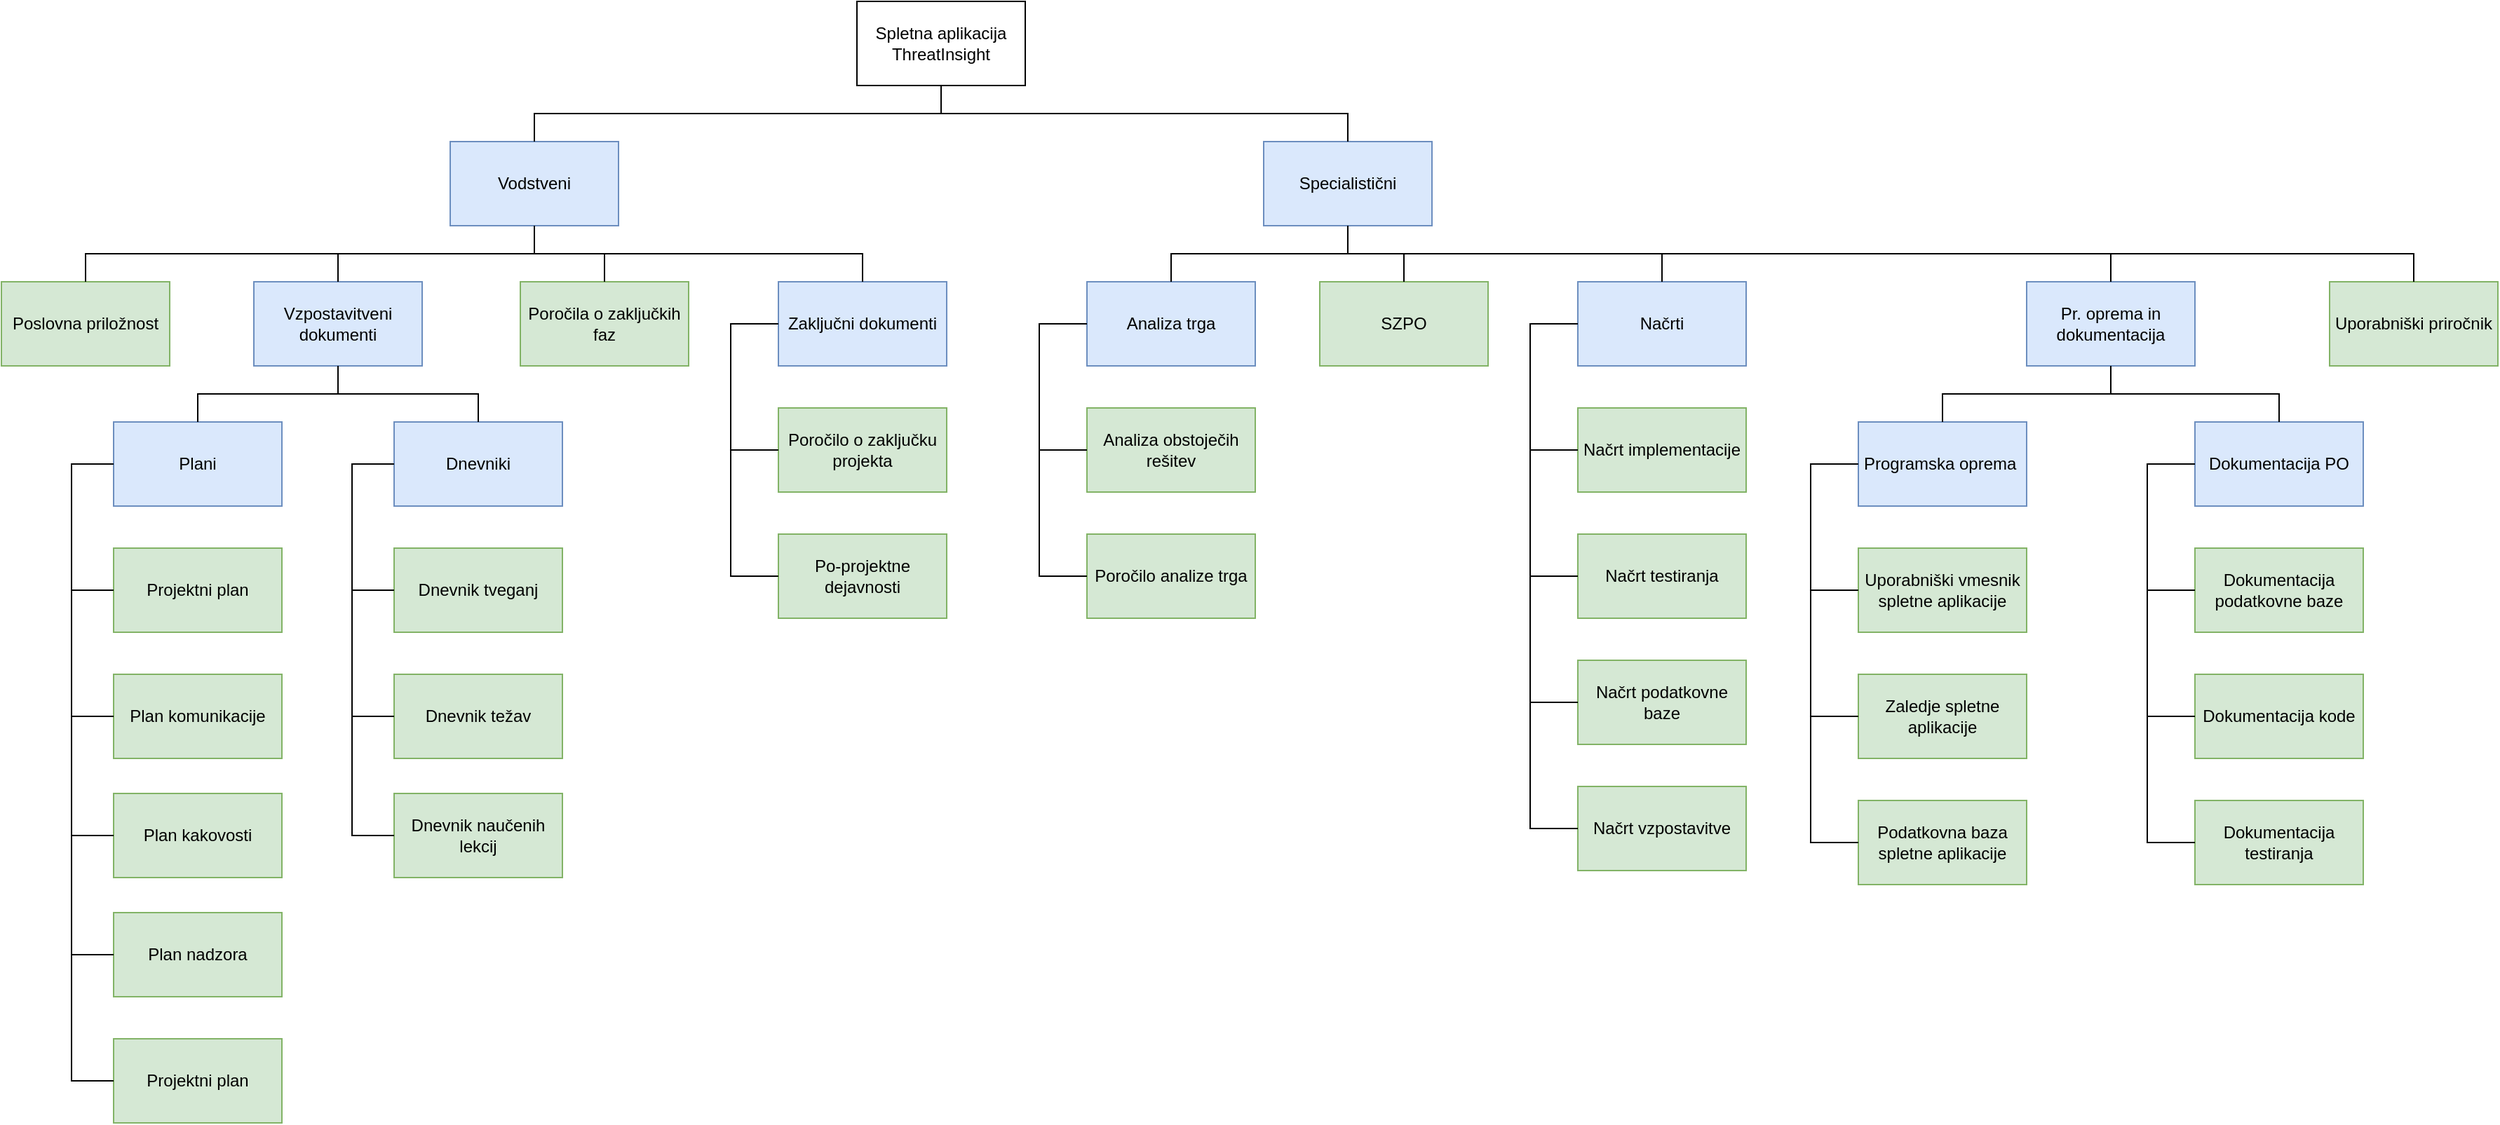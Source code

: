 <mxfile version="24.2.5" type="device">
  <diagram name="Page-1" id="R5PdUQdGmvO8FqCiypS0">
    <mxGraphModel dx="2514" dy="922" grid="1" gridSize="10" guides="1" tooltips="1" connect="1" arrows="1" fold="1" page="1" pageScale="1" pageWidth="827" pageHeight="1169" math="0" shadow="0">
      <root>
        <mxCell id="0" />
        <mxCell id="1" parent="0" />
        <mxCell id="DDdhfqyS9CRwHlB18A0V-1" value="Spletna aplikacija&lt;div&gt;ThreatInsight&lt;/div&gt;" style="rounded=0;whiteSpace=wrap;html=1;" parent="1" vertex="1">
          <mxGeometry x="360" y="20" width="120" height="60" as="geometry" />
        </mxCell>
        <mxCell id="DDdhfqyS9CRwHlB18A0V-2" value="Vodstveni" style="whiteSpace=wrap;html=1;rounded=0;fillColor=#dae8fc;strokeColor=#6c8ebf;" parent="1" vertex="1">
          <mxGeometry x="70" y="120" width="120" height="60" as="geometry" />
        </mxCell>
        <mxCell id="DDdhfqyS9CRwHlB18A0V-4" value="" style="endArrow=none;html=1;rounded=0;entryX=0.5;entryY=1;entryDx=0;entryDy=0;exitX=0.5;exitY=0;exitDx=0;exitDy=0;" parent="1" source="DDdhfqyS9CRwHlB18A0V-2" target="DDdhfqyS9CRwHlB18A0V-1" edge="1">
          <mxGeometry width="50" height="50" relative="1" as="geometry">
            <mxPoint x="230" y="80" as="sourcePoint" />
            <mxPoint x="280" y="30" as="targetPoint" />
            <Array as="points">
              <mxPoint x="130" y="100" />
              <mxPoint x="420" y="100" />
            </Array>
          </mxGeometry>
        </mxCell>
        <mxCell id="DDdhfqyS9CRwHlB18A0V-5" value="Specialistični" style="rounded=0;whiteSpace=wrap;html=1;fillColor=#dae8fc;strokeColor=#6c8ebf;" parent="1" vertex="1">
          <mxGeometry x="650" y="120" width="120" height="60" as="geometry" />
        </mxCell>
        <mxCell id="DDdhfqyS9CRwHlB18A0V-6" value="" style="endArrow=none;html=1;rounded=0;entryX=0.5;entryY=0;entryDx=0;entryDy=0;exitX=0.5;exitY=1;exitDx=0;exitDy=0;" parent="1" source="DDdhfqyS9CRwHlB18A0V-1" target="DDdhfqyS9CRwHlB18A0V-5" edge="1">
          <mxGeometry width="50" height="50" relative="1" as="geometry">
            <mxPoint x="340" y="160" as="sourcePoint" />
            <mxPoint x="520" y="120" as="targetPoint" />
            <Array as="points">
              <mxPoint x="420" y="100" />
              <mxPoint x="710" y="100" />
            </Array>
          </mxGeometry>
        </mxCell>
        <mxCell id="DDdhfqyS9CRwHlB18A0V-7" value="Poslovna priložnost" style="rounded=0;whiteSpace=wrap;html=1;fillColor=#d5e8d4;strokeColor=#82b366;" parent="1" vertex="1">
          <mxGeometry x="-250" y="220" width="120" height="60" as="geometry" />
        </mxCell>
        <mxCell id="DDdhfqyS9CRwHlB18A0V-8" value="" style="endArrow=none;html=1;rounded=0;entryX=0.5;entryY=1;entryDx=0;entryDy=0;exitX=0.5;exitY=0;exitDx=0;exitDy=0;" parent="1" source="DDdhfqyS9CRwHlB18A0V-7" edge="1">
          <mxGeometry width="50" height="50" relative="1" as="geometry">
            <mxPoint x="-130" y="100" as="sourcePoint" />
            <mxPoint x="130" y="180" as="targetPoint" />
            <Array as="points">
              <mxPoint x="-190" y="200" />
              <mxPoint x="130" y="200" />
            </Array>
          </mxGeometry>
        </mxCell>
        <mxCell id="DDdhfqyS9CRwHlB18A0V-9" value="Vzpostavitveni dokumenti" style="rounded=0;whiteSpace=wrap;html=1;fillColor=#dae8fc;strokeColor=#6c8ebf;" parent="1" vertex="1">
          <mxGeometry x="-70" y="220" width="120" height="60" as="geometry" />
        </mxCell>
        <mxCell id="DDdhfqyS9CRwHlB18A0V-10" value="" style="endArrow=none;html=1;rounded=0;exitX=0.5;exitY=1;exitDx=0;exitDy=0;entryX=0.5;entryY=0;entryDx=0;entryDy=0;" parent="1" target="DDdhfqyS9CRwHlB18A0V-9" edge="1">
          <mxGeometry width="50" height="50" relative="1" as="geometry">
            <mxPoint x="130" y="180" as="sourcePoint" />
            <mxPoint x="-160" y="90" as="targetPoint" />
            <Array as="points">
              <mxPoint x="130" y="200" />
              <mxPoint x="-10" y="200" />
            </Array>
          </mxGeometry>
        </mxCell>
        <mxCell id="DDdhfqyS9CRwHlB18A0V-11" value="Plani" style="rounded=0;whiteSpace=wrap;html=1;fillColor=#dae8fc;strokeColor=#6c8ebf;" parent="1" vertex="1">
          <mxGeometry x="-170" y="320" width="120" height="60" as="geometry" />
        </mxCell>
        <mxCell id="DDdhfqyS9CRwHlB18A0V-12" value="" style="endArrow=none;html=1;rounded=0;entryX=0.5;entryY=1;entryDx=0;entryDy=0;exitX=0.5;exitY=0;exitDx=0;exitDy=0;" parent="1" source="DDdhfqyS9CRwHlB18A0V-11" target="DDdhfqyS9CRwHlB18A0V-9" edge="1">
          <mxGeometry width="50" height="50" relative="1" as="geometry">
            <mxPoint x="-220" y="380" as="sourcePoint" />
            <mxPoint x="-170" y="330" as="targetPoint" />
            <Array as="points">
              <mxPoint x="-110" y="300" />
              <mxPoint x="-10" y="300" />
            </Array>
          </mxGeometry>
        </mxCell>
        <mxCell id="DDdhfqyS9CRwHlB18A0V-13" value="Dnevniki" style="rounded=0;whiteSpace=wrap;html=1;fillColor=#dae8fc;strokeColor=#6c8ebf;" parent="1" vertex="1">
          <mxGeometry x="30" y="320" width="120" height="60" as="geometry" />
        </mxCell>
        <mxCell id="DDdhfqyS9CRwHlB18A0V-14" value="" style="endArrow=none;html=1;rounded=0;entryX=0.5;entryY=0;entryDx=0;entryDy=0;exitX=0.5;exitY=1;exitDx=0;exitDy=0;" parent="1" source="DDdhfqyS9CRwHlB18A0V-9" target="DDdhfqyS9CRwHlB18A0V-13" edge="1">
          <mxGeometry width="50" height="50" relative="1" as="geometry">
            <mxPoint x="-10" y="320" as="sourcePoint" />
            <mxPoint x="90" y="280" as="targetPoint" />
            <Array as="points">
              <mxPoint x="-10" y="300" />
              <mxPoint x="90" y="300" />
            </Array>
          </mxGeometry>
        </mxCell>
        <mxCell id="DDdhfqyS9CRwHlB18A0V-15" value="Projektni plan" style="rounded=0;whiteSpace=wrap;html=1;fillColor=#d5e8d4;strokeColor=#82b366;" parent="1" vertex="1">
          <mxGeometry x="-170" y="410" width="120" height="60" as="geometry" />
        </mxCell>
        <mxCell id="DDdhfqyS9CRwHlB18A0V-16" value="" style="endArrow=none;html=1;rounded=0;entryX=0;entryY=0.5;entryDx=0;entryDy=0;exitX=0;exitY=0.5;exitDx=0;exitDy=0;" parent="1" source="DDdhfqyS9CRwHlB18A0V-15" target="DDdhfqyS9CRwHlB18A0V-11" edge="1">
          <mxGeometry width="50" height="50" relative="1" as="geometry">
            <mxPoint x="-240" y="390" as="sourcePoint" />
            <mxPoint x="-190" y="340" as="targetPoint" />
            <Array as="points">
              <mxPoint x="-200" y="440" />
              <mxPoint x="-200" y="350" />
            </Array>
          </mxGeometry>
        </mxCell>
        <mxCell id="DDdhfqyS9CRwHlB18A0V-17" value="Plan komunikacije" style="rounded=0;whiteSpace=wrap;html=1;fillColor=#d5e8d4;strokeColor=#82b366;" parent="1" vertex="1">
          <mxGeometry x="-170" y="500" width="120" height="60" as="geometry" />
        </mxCell>
        <mxCell id="DDdhfqyS9CRwHlB18A0V-18" value="" style="endArrow=none;html=1;rounded=0;entryX=0;entryY=0.5;entryDx=0;entryDy=0;exitX=0;exitY=0.5;exitDx=0;exitDy=0;" parent="1" source="DDdhfqyS9CRwHlB18A0V-17" target="DDdhfqyS9CRwHlB18A0V-11" edge="1">
          <mxGeometry width="50" height="50" relative="1" as="geometry">
            <mxPoint x="-240" y="480" as="sourcePoint" />
            <mxPoint x="-170" y="440" as="targetPoint" />
            <Array as="points">
              <mxPoint x="-200" y="530" />
              <mxPoint x="-200" y="350" />
            </Array>
          </mxGeometry>
        </mxCell>
        <mxCell id="DDdhfqyS9CRwHlB18A0V-19" value="Plan kakovosti" style="rounded=0;whiteSpace=wrap;html=1;fillColor=#d5e8d4;strokeColor=#82b366;" parent="1" vertex="1">
          <mxGeometry x="-170" y="585" width="120" height="60" as="geometry" />
        </mxCell>
        <mxCell id="DDdhfqyS9CRwHlB18A0V-20" value="" style="endArrow=none;html=1;rounded=0;entryX=0;entryY=0.5;entryDx=0;entryDy=0;exitX=0;exitY=0.5;exitDx=0;exitDy=0;" parent="1" source="DDdhfqyS9CRwHlB18A0V-19" target="DDdhfqyS9CRwHlB18A0V-11" edge="1">
          <mxGeometry width="50" height="50" relative="1" as="geometry">
            <mxPoint x="-330" y="430" as="sourcePoint" />
            <mxPoint x="-280" y="380" as="targetPoint" />
            <Array as="points">
              <mxPoint x="-200" y="615" />
              <mxPoint x="-200" y="350" />
            </Array>
          </mxGeometry>
        </mxCell>
        <mxCell id="DDdhfqyS9CRwHlB18A0V-21" value="Plan nadzora" style="rounded=0;whiteSpace=wrap;html=1;fillColor=#d5e8d4;strokeColor=#82b366;" parent="1" vertex="1">
          <mxGeometry x="-170" y="670" width="120" height="60" as="geometry" />
        </mxCell>
        <mxCell id="DDdhfqyS9CRwHlB18A0V-22" value="" style="endArrow=none;html=1;rounded=0;entryX=0;entryY=0.5;entryDx=0;entryDy=0;exitX=0;exitY=0.5;exitDx=0;exitDy=0;" parent="1" source="DDdhfqyS9CRwHlB18A0V-21" target="DDdhfqyS9CRwHlB18A0V-11" edge="1">
          <mxGeometry width="50" height="50" relative="1" as="geometry">
            <mxPoint x="-240" y="650" as="sourcePoint" />
            <mxPoint x="-170" y="610" as="targetPoint" />
            <Array as="points">
              <mxPoint x="-200" y="700" />
              <mxPoint x="-200" y="350" />
            </Array>
          </mxGeometry>
        </mxCell>
        <mxCell id="DDdhfqyS9CRwHlB18A0V-25" value="Projektni plan" style="rounded=0;whiteSpace=wrap;html=1;fillColor=#d5e8d4;strokeColor=#82b366;" parent="1" vertex="1">
          <mxGeometry x="-170" y="760" width="120" height="60" as="geometry" />
        </mxCell>
        <mxCell id="DDdhfqyS9CRwHlB18A0V-26" value="" style="endArrow=none;html=1;rounded=0;entryX=0;entryY=0.5;entryDx=0;entryDy=0;exitX=0;exitY=0.5;exitDx=0;exitDy=0;" parent="1" source="DDdhfqyS9CRwHlB18A0V-25" target="DDdhfqyS9CRwHlB18A0V-11" edge="1">
          <mxGeometry width="50" height="50" relative="1" as="geometry">
            <mxPoint x="-240" y="740" as="sourcePoint" />
            <mxPoint x="-170" y="700" as="targetPoint" />
            <Array as="points">
              <mxPoint x="-200" y="790" />
              <mxPoint x="-200" y="350" />
            </Array>
          </mxGeometry>
        </mxCell>
        <mxCell id="DDdhfqyS9CRwHlB18A0V-27" value="Dnevnik tveganj" style="rounded=0;whiteSpace=wrap;html=1;fillColor=#d5e8d4;strokeColor=#82b366;" parent="1" vertex="1">
          <mxGeometry x="30" y="410" width="120" height="60" as="geometry" />
        </mxCell>
        <mxCell id="DDdhfqyS9CRwHlB18A0V-28" value="" style="endArrow=none;html=1;rounded=0;entryX=0;entryY=0.5;entryDx=0;entryDy=0;exitX=0;exitY=0.5;exitDx=0;exitDy=0;" parent="1" source="DDdhfqyS9CRwHlB18A0V-27" edge="1">
          <mxGeometry width="50" height="50" relative="1" as="geometry">
            <mxPoint x="-40" y="390" as="sourcePoint" />
            <mxPoint x="30" y="350" as="targetPoint" />
            <Array as="points">
              <mxPoint y="440" />
              <mxPoint y="350" />
            </Array>
          </mxGeometry>
        </mxCell>
        <mxCell id="DDdhfqyS9CRwHlB18A0V-29" value="Dnevnik težav" style="rounded=0;whiteSpace=wrap;html=1;fillColor=#d5e8d4;strokeColor=#82b366;" parent="1" vertex="1">
          <mxGeometry x="30" y="500" width="120" height="60" as="geometry" />
        </mxCell>
        <mxCell id="DDdhfqyS9CRwHlB18A0V-30" value="" style="endArrow=none;html=1;rounded=0;entryX=0;entryY=0.5;entryDx=0;entryDy=0;exitX=0;exitY=0.5;exitDx=0;exitDy=0;" parent="1" source="DDdhfqyS9CRwHlB18A0V-29" target="DDdhfqyS9CRwHlB18A0V-13" edge="1">
          <mxGeometry width="50" height="50" relative="1" as="geometry">
            <mxPoint x="-40" y="480" as="sourcePoint" />
            <mxPoint x="30" y="440" as="targetPoint" />
            <Array as="points">
              <mxPoint y="530" />
              <mxPoint y="350" />
            </Array>
          </mxGeometry>
        </mxCell>
        <mxCell id="DDdhfqyS9CRwHlB18A0V-31" value="Dnevnik naučenih lekcij" style="rounded=0;whiteSpace=wrap;html=1;fillColor=#d5e8d4;strokeColor=#82b366;" parent="1" vertex="1">
          <mxGeometry x="30" y="585" width="120" height="60" as="geometry" />
        </mxCell>
        <mxCell id="DDdhfqyS9CRwHlB18A0V-32" value="" style="endArrow=none;html=1;rounded=0;entryX=0;entryY=0.5;entryDx=0;entryDy=0;exitX=0;exitY=0.5;exitDx=0;exitDy=0;" parent="1" source="DDdhfqyS9CRwHlB18A0V-31" target="DDdhfqyS9CRwHlB18A0V-13" edge="1">
          <mxGeometry width="50" height="50" relative="1" as="geometry">
            <mxPoint x="-40" y="565" as="sourcePoint" />
            <mxPoint x="30" y="525" as="targetPoint" />
            <Array as="points">
              <mxPoint y="615" />
              <mxPoint y="350" />
            </Array>
          </mxGeometry>
        </mxCell>
        <mxCell id="DDdhfqyS9CRwHlB18A0V-33" value="Poročila o zaključkih faz" style="rounded=0;whiteSpace=wrap;html=1;fillColor=#d5e8d4;strokeColor=#82b366;" parent="1" vertex="1">
          <mxGeometry x="120" y="220" width="120" height="60" as="geometry" />
        </mxCell>
        <mxCell id="DDdhfqyS9CRwHlB18A0V-34" value="" style="endArrow=none;html=1;rounded=0;exitX=0.5;exitY=1;exitDx=0;exitDy=0;entryX=0.5;entryY=0;entryDx=0;entryDy=0;" parent="1" target="DDdhfqyS9CRwHlB18A0V-33" edge="1">
          <mxGeometry width="50" height="50" relative="1" as="geometry">
            <mxPoint x="130" y="180" as="sourcePoint" />
            <mxPoint x="260" y="410" as="targetPoint" />
            <Array as="points">
              <mxPoint x="130" y="200" />
              <mxPoint x="180" y="200" />
            </Array>
          </mxGeometry>
        </mxCell>
        <mxCell id="DDdhfqyS9CRwHlB18A0V-35" value="Zaključni dokumenti" style="rounded=0;whiteSpace=wrap;html=1;fillColor=#dae8fc;strokeColor=#6c8ebf;" parent="1" vertex="1">
          <mxGeometry x="304" y="220" width="120" height="60" as="geometry" />
        </mxCell>
        <mxCell id="DDdhfqyS9CRwHlB18A0V-36" value="" style="endArrow=none;html=1;rounded=0;exitX=0.5;exitY=1;exitDx=0;exitDy=0;entryX=0.5;entryY=0;entryDx=0;entryDy=0;" parent="1" target="DDdhfqyS9CRwHlB18A0V-35" edge="1">
          <mxGeometry width="50" height="50" relative="1" as="geometry">
            <mxPoint x="130" y="180" as="sourcePoint" />
            <mxPoint x="340" y="320" as="targetPoint" />
            <Array as="points">
              <mxPoint x="130" y="200" />
              <mxPoint x="364" y="200" />
            </Array>
          </mxGeometry>
        </mxCell>
        <mxCell id="DDdhfqyS9CRwHlB18A0V-37" value="Poročilo o zaključku projekta" style="rounded=0;whiteSpace=wrap;html=1;fillColor=#d5e8d4;strokeColor=#82b366;" parent="1" vertex="1">
          <mxGeometry x="304" y="310" width="120" height="60" as="geometry" />
        </mxCell>
        <mxCell id="DDdhfqyS9CRwHlB18A0V-38" value="" style="endArrow=none;html=1;rounded=0;entryX=0;entryY=0.5;entryDx=0;entryDy=0;exitX=0;exitY=0.5;exitDx=0;exitDy=0;" parent="1" source="DDdhfqyS9CRwHlB18A0V-37" target="DDdhfqyS9CRwHlB18A0V-35" edge="1">
          <mxGeometry width="50" height="50" relative="1" as="geometry">
            <mxPoint x="230" y="290" as="sourcePoint" />
            <mxPoint x="300" y="250" as="targetPoint" />
            <Array as="points">
              <mxPoint x="270" y="340" />
              <mxPoint x="270" y="250" />
            </Array>
          </mxGeometry>
        </mxCell>
        <mxCell id="DDdhfqyS9CRwHlB18A0V-39" value="Po-projektne dejavnosti" style="rounded=0;whiteSpace=wrap;html=1;fillColor=#d5e8d4;strokeColor=#82b366;" parent="1" vertex="1">
          <mxGeometry x="304" y="400" width="120" height="60" as="geometry" />
        </mxCell>
        <mxCell id="DDdhfqyS9CRwHlB18A0V-40" value="" style="endArrow=none;html=1;rounded=0;entryX=0;entryY=0.5;entryDx=0;entryDy=0;exitX=0;exitY=0.5;exitDx=0;exitDy=0;" parent="1" source="DDdhfqyS9CRwHlB18A0V-39" target="DDdhfqyS9CRwHlB18A0V-35" edge="1">
          <mxGeometry width="50" height="50" relative="1" as="geometry">
            <mxPoint x="230" y="380" as="sourcePoint" />
            <mxPoint x="300" y="340" as="targetPoint" />
            <Array as="points">
              <mxPoint x="270" y="430" />
              <mxPoint x="270" y="250" />
            </Array>
          </mxGeometry>
        </mxCell>
        <mxCell id="DDdhfqyS9CRwHlB18A0V-42" value="Analiza trga" style="rounded=0;whiteSpace=wrap;html=1;fillColor=#dae8fc;strokeColor=#6c8ebf;" parent="1" vertex="1">
          <mxGeometry x="524" y="220" width="120" height="60" as="geometry" />
        </mxCell>
        <mxCell id="DDdhfqyS9CRwHlB18A0V-43" value="Analiza obstoječih rešitev" style="rounded=0;whiteSpace=wrap;html=1;fillColor=#d5e8d4;strokeColor=#82b366;" parent="1" vertex="1">
          <mxGeometry x="524" y="310" width="120" height="60" as="geometry" />
        </mxCell>
        <mxCell id="DDdhfqyS9CRwHlB18A0V-44" value="" style="endArrow=none;html=1;rounded=0;entryX=0;entryY=0.5;entryDx=0;entryDy=0;exitX=0;exitY=0.5;exitDx=0;exitDy=0;" parent="1" source="DDdhfqyS9CRwHlB18A0V-43" target="DDdhfqyS9CRwHlB18A0V-42" edge="1">
          <mxGeometry width="50" height="50" relative="1" as="geometry">
            <mxPoint x="450" y="290" as="sourcePoint" />
            <mxPoint x="520" y="250" as="targetPoint" />
            <Array as="points">
              <mxPoint x="490" y="340" />
              <mxPoint x="490" y="250" />
            </Array>
          </mxGeometry>
        </mxCell>
        <mxCell id="DDdhfqyS9CRwHlB18A0V-45" value="Poročilo analize trga" style="rounded=0;whiteSpace=wrap;html=1;fillColor=#d5e8d4;strokeColor=#82b366;" parent="1" vertex="1">
          <mxGeometry x="524" y="400" width="120" height="60" as="geometry" />
        </mxCell>
        <mxCell id="DDdhfqyS9CRwHlB18A0V-46" value="" style="endArrow=none;html=1;rounded=0;entryX=0;entryY=0.5;entryDx=0;entryDy=0;exitX=0;exitY=0.5;exitDx=0;exitDy=0;" parent="1" source="DDdhfqyS9CRwHlB18A0V-45" target="DDdhfqyS9CRwHlB18A0V-42" edge="1">
          <mxGeometry width="50" height="50" relative="1" as="geometry">
            <mxPoint x="450" y="380" as="sourcePoint" />
            <mxPoint x="520" y="340" as="targetPoint" />
            <Array as="points">
              <mxPoint x="490" y="430" />
              <mxPoint x="490" y="250" />
            </Array>
          </mxGeometry>
        </mxCell>
        <mxCell id="DDdhfqyS9CRwHlB18A0V-47" value="" style="endArrow=none;html=1;rounded=0;entryX=0.5;entryY=1;entryDx=0;entryDy=0;exitX=0.5;exitY=0;exitDx=0;exitDy=0;" parent="1" source="DDdhfqyS9CRwHlB18A0V-42" target="DDdhfqyS9CRwHlB18A0V-5" edge="1">
          <mxGeometry width="50" height="50" relative="1" as="geometry">
            <mxPoint x="540" y="190" as="sourcePoint" />
            <mxPoint x="590" y="140" as="targetPoint" />
            <Array as="points">
              <mxPoint x="584" y="200" />
              <mxPoint x="710" y="200" />
            </Array>
          </mxGeometry>
        </mxCell>
        <mxCell id="DDdhfqyS9CRwHlB18A0V-48" value="Načrti" style="rounded=0;whiteSpace=wrap;html=1;fillColor=#dae8fc;strokeColor=#6c8ebf;" parent="1" vertex="1">
          <mxGeometry x="874" y="220" width="120" height="60" as="geometry" />
        </mxCell>
        <mxCell id="DDdhfqyS9CRwHlB18A0V-49" value="Načrt implementacije" style="rounded=0;whiteSpace=wrap;html=1;fillColor=#d5e8d4;strokeColor=#82b366;" parent="1" vertex="1">
          <mxGeometry x="874" y="310" width="120" height="60" as="geometry" />
        </mxCell>
        <mxCell id="DDdhfqyS9CRwHlB18A0V-50" value="" style="endArrow=none;html=1;rounded=0;entryX=0;entryY=0.5;entryDx=0;entryDy=0;exitX=0;exitY=0.5;exitDx=0;exitDy=0;" parent="1" source="DDdhfqyS9CRwHlB18A0V-49" target="DDdhfqyS9CRwHlB18A0V-48" edge="1">
          <mxGeometry width="50" height="50" relative="1" as="geometry">
            <mxPoint x="800" y="290" as="sourcePoint" />
            <mxPoint x="870" y="250" as="targetPoint" />
            <Array as="points">
              <mxPoint x="840" y="340" />
              <mxPoint x="840" y="250" />
            </Array>
          </mxGeometry>
        </mxCell>
        <mxCell id="DDdhfqyS9CRwHlB18A0V-51" value="Načrt testiranja" style="rounded=0;whiteSpace=wrap;html=1;fillColor=#d5e8d4;strokeColor=#82b366;" parent="1" vertex="1">
          <mxGeometry x="874" y="400" width="120" height="60" as="geometry" />
        </mxCell>
        <mxCell id="DDdhfqyS9CRwHlB18A0V-52" value="" style="endArrow=none;html=1;rounded=0;entryX=0;entryY=0.5;entryDx=0;entryDy=0;exitX=0;exitY=0.5;exitDx=0;exitDy=0;" parent="1" source="DDdhfqyS9CRwHlB18A0V-51" target="DDdhfqyS9CRwHlB18A0V-48" edge="1">
          <mxGeometry width="50" height="50" relative="1" as="geometry">
            <mxPoint x="800" y="380" as="sourcePoint" />
            <mxPoint x="870" y="340" as="targetPoint" />
            <Array as="points">
              <mxPoint x="840" y="430" />
              <mxPoint x="840" y="250" />
            </Array>
          </mxGeometry>
        </mxCell>
        <mxCell id="DDdhfqyS9CRwHlB18A0V-53" value="" style="endArrow=none;html=1;rounded=0;exitX=0.5;exitY=1;exitDx=0;exitDy=0;entryX=0.5;entryY=0;entryDx=0;entryDy=0;" parent="1" source="DDdhfqyS9CRwHlB18A0V-5" target="DDdhfqyS9CRwHlB18A0V-48" edge="1">
          <mxGeometry width="50" height="50" relative="1" as="geometry">
            <mxPoint x="840" y="180" as="sourcePoint" />
            <mxPoint x="890" y="130" as="targetPoint" />
            <Array as="points">
              <mxPoint x="710" y="200" />
              <mxPoint x="934" y="200" />
            </Array>
          </mxGeometry>
        </mxCell>
        <mxCell id="DDdhfqyS9CRwHlB18A0V-54" value="SZPO" style="rounded=0;whiteSpace=wrap;html=1;fillColor=#d5e8d4;strokeColor=#82b366;" parent="1" vertex="1">
          <mxGeometry x="690" y="220" width="120" height="60" as="geometry" />
        </mxCell>
        <mxCell id="DDdhfqyS9CRwHlB18A0V-55" value="" style="endArrow=none;html=1;rounded=0;exitX=0.5;exitY=1;exitDx=0;exitDy=0;entryX=0.5;entryY=0;entryDx=0;entryDy=0;" parent="1" source="DDdhfqyS9CRwHlB18A0V-5" target="DDdhfqyS9CRwHlB18A0V-54" edge="1">
          <mxGeometry width="50" height="50" relative="1" as="geometry">
            <mxPoint x="850" y="90" as="sourcePoint" />
            <mxPoint x="900" y="40" as="targetPoint" />
            <Array as="points">
              <mxPoint x="710" y="200" />
              <mxPoint x="750" y="200" />
            </Array>
          </mxGeometry>
        </mxCell>
        <mxCell id="DDdhfqyS9CRwHlB18A0V-56" value="Načrt podatkovne baze" style="rounded=0;whiteSpace=wrap;html=1;fillColor=#d5e8d4;strokeColor=#82b366;" parent="1" vertex="1">
          <mxGeometry x="874" y="490" width="120" height="60" as="geometry" />
        </mxCell>
        <mxCell id="DDdhfqyS9CRwHlB18A0V-57" value="" style="endArrow=none;html=1;rounded=0;entryX=0;entryY=0.5;entryDx=0;entryDy=0;exitX=0;exitY=0.5;exitDx=0;exitDy=0;" parent="1" source="DDdhfqyS9CRwHlB18A0V-56" target="DDdhfqyS9CRwHlB18A0V-48" edge="1">
          <mxGeometry width="50" height="50" relative="1" as="geometry">
            <mxPoint x="800" y="470" as="sourcePoint" />
            <mxPoint x="874" y="430" as="targetPoint" />
            <Array as="points">
              <mxPoint x="840" y="520" />
              <mxPoint x="840" y="250" />
            </Array>
          </mxGeometry>
        </mxCell>
        <mxCell id="DDdhfqyS9CRwHlB18A0V-58" value="Načrt vzpostavitve" style="rounded=0;whiteSpace=wrap;html=1;fillColor=#d5e8d4;strokeColor=#82b366;" parent="1" vertex="1">
          <mxGeometry x="874" y="580" width="120" height="60" as="geometry" />
        </mxCell>
        <mxCell id="DDdhfqyS9CRwHlB18A0V-59" value="" style="endArrow=none;html=1;rounded=0;entryX=0;entryY=0.5;entryDx=0;entryDy=0;exitX=0;exitY=0.5;exitDx=0;exitDy=0;" parent="1" source="DDdhfqyS9CRwHlB18A0V-58" target="DDdhfqyS9CRwHlB18A0V-48" edge="1">
          <mxGeometry width="50" height="50" relative="1" as="geometry">
            <mxPoint x="800" y="550" as="sourcePoint" />
            <mxPoint x="874" y="510" as="targetPoint" />
            <Array as="points">
              <mxPoint x="840" y="610" />
              <mxPoint x="840" y="250" />
            </Array>
          </mxGeometry>
        </mxCell>
        <mxCell id="DDdhfqyS9CRwHlB18A0V-61" value="Programska oprema&amp;nbsp;" style="rounded=0;whiteSpace=wrap;html=1;fillColor=#dae8fc;strokeColor=#6c8ebf;" parent="1" vertex="1">
          <mxGeometry x="1074" y="320" width="120" height="60" as="geometry" />
        </mxCell>
        <mxCell id="DDdhfqyS9CRwHlB18A0V-62" value="Uporabniški vmesnik spletne aplikacije" style="rounded=0;whiteSpace=wrap;html=1;fillColor=#d5e8d4;strokeColor=#82b366;" parent="1" vertex="1">
          <mxGeometry x="1074" y="410" width="120" height="60" as="geometry" />
        </mxCell>
        <mxCell id="DDdhfqyS9CRwHlB18A0V-63" value="" style="endArrow=none;html=1;rounded=0;entryX=0;entryY=0.5;entryDx=0;entryDy=0;exitX=0;exitY=0.5;exitDx=0;exitDy=0;" parent="1" source="DDdhfqyS9CRwHlB18A0V-62" target="DDdhfqyS9CRwHlB18A0V-61" edge="1">
          <mxGeometry width="50" height="50" relative="1" as="geometry">
            <mxPoint x="1000" y="390" as="sourcePoint" />
            <mxPoint x="1070" y="350" as="targetPoint" />
            <Array as="points">
              <mxPoint x="1040" y="440" />
              <mxPoint x="1040" y="350" />
            </Array>
          </mxGeometry>
        </mxCell>
        <mxCell id="DDdhfqyS9CRwHlB18A0V-64" value="Zaledje spletne aplikacije" style="rounded=0;whiteSpace=wrap;html=1;fillColor=#d5e8d4;strokeColor=#82b366;" parent="1" vertex="1">
          <mxGeometry x="1074" y="500" width="120" height="60" as="geometry" />
        </mxCell>
        <mxCell id="DDdhfqyS9CRwHlB18A0V-65" value="" style="endArrow=none;html=1;rounded=0;entryX=0;entryY=0.5;entryDx=0;entryDy=0;exitX=0;exitY=0.5;exitDx=0;exitDy=0;" parent="1" source="DDdhfqyS9CRwHlB18A0V-64" target="DDdhfqyS9CRwHlB18A0V-61" edge="1">
          <mxGeometry width="50" height="50" relative="1" as="geometry">
            <mxPoint x="1000" y="480" as="sourcePoint" />
            <mxPoint x="1070" y="440" as="targetPoint" />
            <Array as="points">
              <mxPoint x="1040" y="530" />
              <mxPoint x="1040" y="350" />
            </Array>
          </mxGeometry>
        </mxCell>
        <mxCell id="DDdhfqyS9CRwHlB18A0V-66" value="Podatkovna baza spletne aplikacije" style="rounded=0;whiteSpace=wrap;html=1;fillColor=#d5e8d4;strokeColor=#82b366;" parent="1" vertex="1">
          <mxGeometry x="1074" y="590" width="120" height="60" as="geometry" />
        </mxCell>
        <mxCell id="DDdhfqyS9CRwHlB18A0V-67" value="" style="endArrow=none;html=1;rounded=0;entryX=0;entryY=0.5;entryDx=0;entryDy=0;exitX=0;exitY=0.5;exitDx=0;exitDy=0;" parent="1" source="DDdhfqyS9CRwHlB18A0V-66" target="DDdhfqyS9CRwHlB18A0V-61" edge="1">
          <mxGeometry width="50" height="50" relative="1" as="geometry">
            <mxPoint x="1000" y="560" as="sourcePoint" />
            <mxPoint x="1074" y="520" as="targetPoint" />
            <Array as="points">
              <mxPoint x="1040" y="620" />
              <mxPoint x="1040" y="350" />
            </Array>
          </mxGeometry>
        </mxCell>
        <mxCell id="DDdhfqyS9CRwHlB18A0V-68" value="Pr. oprema in dokumentacija" style="rounded=0;whiteSpace=wrap;html=1;fillColor=#dae8fc;strokeColor=#6c8ebf;" parent="1" vertex="1">
          <mxGeometry x="1194" y="220" width="120" height="60" as="geometry" />
        </mxCell>
        <mxCell id="DDdhfqyS9CRwHlB18A0V-69" value="" style="endArrow=none;html=1;rounded=0;exitX=0.5;exitY=1;exitDx=0;exitDy=0;entryX=0.5;entryY=0;entryDx=0;entryDy=0;" parent="1" source="DDdhfqyS9CRwHlB18A0V-5" target="DDdhfqyS9CRwHlB18A0V-68" edge="1">
          <mxGeometry width="50" height="50" relative="1" as="geometry">
            <mxPoint x="670" y="230" as="sourcePoint" />
            <mxPoint x="1130" y="400" as="targetPoint" />
            <Array as="points">
              <mxPoint x="710" y="200" />
              <mxPoint x="1254" y="200" />
            </Array>
          </mxGeometry>
        </mxCell>
        <mxCell id="DDdhfqyS9CRwHlB18A0V-71" value="" style="endArrow=none;html=1;rounded=0;exitX=0.5;exitY=1;exitDx=0;exitDy=0;entryX=0.5;entryY=0;entryDx=0;entryDy=0;" parent="1" source="DDdhfqyS9CRwHlB18A0V-68" target="DDdhfqyS9CRwHlB18A0V-61" edge="1">
          <mxGeometry width="50" height="50" relative="1" as="geometry">
            <mxPoint x="1230" y="120" as="sourcePoint" />
            <mxPoint x="1280" y="70" as="targetPoint" />
            <Array as="points">
              <mxPoint x="1254" y="300" />
              <mxPoint x="1134" y="300" />
            </Array>
          </mxGeometry>
        </mxCell>
        <mxCell id="DDdhfqyS9CRwHlB18A0V-72" value="Dokumentacija PO" style="rounded=0;whiteSpace=wrap;html=1;fillColor=#dae8fc;strokeColor=#6c8ebf;" parent="1" vertex="1">
          <mxGeometry x="1314" y="320" width="120" height="60" as="geometry" />
        </mxCell>
        <mxCell id="DDdhfqyS9CRwHlB18A0V-73" value="" style="endArrow=none;html=1;rounded=0;exitX=0.5;exitY=1;exitDx=0;exitDy=0;entryX=0.5;entryY=0;entryDx=0;entryDy=0;" parent="1" source="DDdhfqyS9CRwHlB18A0V-68" target="DDdhfqyS9CRwHlB18A0V-72" edge="1">
          <mxGeometry width="50" height="50" relative="1" as="geometry">
            <mxPoint x="1370" y="300" as="sourcePoint" />
            <mxPoint x="1420" y="250" as="targetPoint" />
            <Array as="points">
              <mxPoint x="1254" y="300" />
              <mxPoint x="1374" y="300" />
            </Array>
          </mxGeometry>
        </mxCell>
        <mxCell id="DDdhfqyS9CRwHlB18A0V-74" value="Dokumentacija podatkovne baze" style="rounded=0;whiteSpace=wrap;html=1;fillColor=#d5e8d4;strokeColor=#82b366;" parent="1" vertex="1">
          <mxGeometry x="1314" y="410" width="120" height="60" as="geometry" />
        </mxCell>
        <mxCell id="DDdhfqyS9CRwHlB18A0V-75" value="" style="endArrow=none;html=1;rounded=0;entryX=0;entryY=0.5;entryDx=0;entryDy=0;exitX=0;exitY=0.5;exitDx=0;exitDy=0;" parent="1" source="DDdhfqyS9CRwHlB18A0V-74" edge="1">
          <mxGeometry width="50" height="50" relative="1" as="geometry">
            <mxPoint x="1240" y="390" as="sourcePoint" />
            <mxPoint x="1314" y="350" as="targetPoint" />
            <Array as="points">
              <mxPoint x="1280" y="440" />
              <mxPoint x="1280" y="350" />
            </Array>
          </mxGeometry>
        </mxCell>
        <mxCell id="DDdhfqyS9CRwHlB18A0V-76" value="Dokumentacija kode" style="rounded=0;whiteSpace=wrap;html=1;fillColor=#d5e8d4;strokeColor=#82b366;" parent="1" vertex="1">
          <mxGeometry x="1314" y="500" width="120" height="60" as="geometry" />
        </mxCell>
        <mxCell id="DDdhfqyS9CRwHlB18A0V-77" value="" style="endArrow=none;html=1;rounded=0;entryX=0;entryY=0.5;entryDx=0;entryDy=0;exitX=0;exitY=0.5;exitDx=0;exitDy=0;" parent="1" source="DDdhfqyS9CRwHlB18A0V-76" edge="1">
          <mxGeometry width="50" height="50" relative="1" as="geometry">
            <mxPoint x="1240" y="480" as="sourcePoint" />
            <mxPoint x="1314" y="350" as="targetPoint" />
            <Array as="points">
              <mxPoint x="1280" y="530" />
              <mxPoint x="1280" y="350" />
            </Array>
          </mxGeometry>
        </mxCell>
        <mxCell id="DDdhfqyS9CRwHlB18A0V-78" value="Dokumentacija testiranja" style="rounded=0;whiteSpace=wrap;html=1;fillColor=#d5e8d4;strokeColor=#82b366;" parent="1" vertex="1">
          <mxGeometry x="1314" y="590" width="120" height="60" as="geometry" />
        </mxCell>
        <mxCell id="DDdhfqyS9CRwHlB18A0V-79" value="" style="endArrow=none;html=1;rounded=0;entryX=0;entryY=0.5;entryDx=0;entryDy=0;exitX=0;exitY=0.5;exitDx=0;exitDy=0;" parent="1" source="DDdhfqyS9CRwHlB18A0V-78" target="DDdhfqyS9CRwHlB18A0V-72" edge="1">
          <mxGeometry width="50" height="50" relative="1" as="geometry">
            <mxPoint x="1240" y="560" as="sourcePoint" />
            <mxPoint x="1314" y="350" as="targetPoint" />
            <Array as="points">
              <mxPoint x="1280" y="620" />
              <mxPoint x="1280" y="350" />
            </Array>
          </mxGeometry>
        </mxCell>
        <mxCell id="DDdhfqyS9CRwHlB18A0V-82" value="Uporabniški priročnik" style="rounded=0;whiteSpace=wrap;html=1;fillColor=#d5e8d4;strokeColor=#82b366;" parent="1" vertex="1">
          <mxGeometry x="1410" y="220" width="120" height="60" as="geometry" />
        </mxCell>
        <mxCell id="DDdhfqyS9CRwHlB18A0V-83" value="" style="endArrow=none;html=1;rounded=0;exitX=0.5;exitY=1;exitDx=0;exitDy=0;entryX=0.5;entryY=0;entryDx=0;entryDy=0;" parent="1" source="DDdhfqyS9CRwHlB18A0V-5" target="DDdhfqyS9CRwHlB18A0V-82" edge="1">
          <mxGeometry width="50" height="50" relative="1" as="geometry">
            <mxPoint x="1020" y="150" as="sourcePoint" />
            <mxPoint x="1070" y="100" as="targetPoint" />
            <Array as="points">
              <mxPoint x="710" y="200" />
              <mxPoint x="1470" y="200" />
            </Array>
          </mxGeometry>
        </mxCell>
      </root>
    </mxGraphModel>
  </diagram>
</mxfile>
